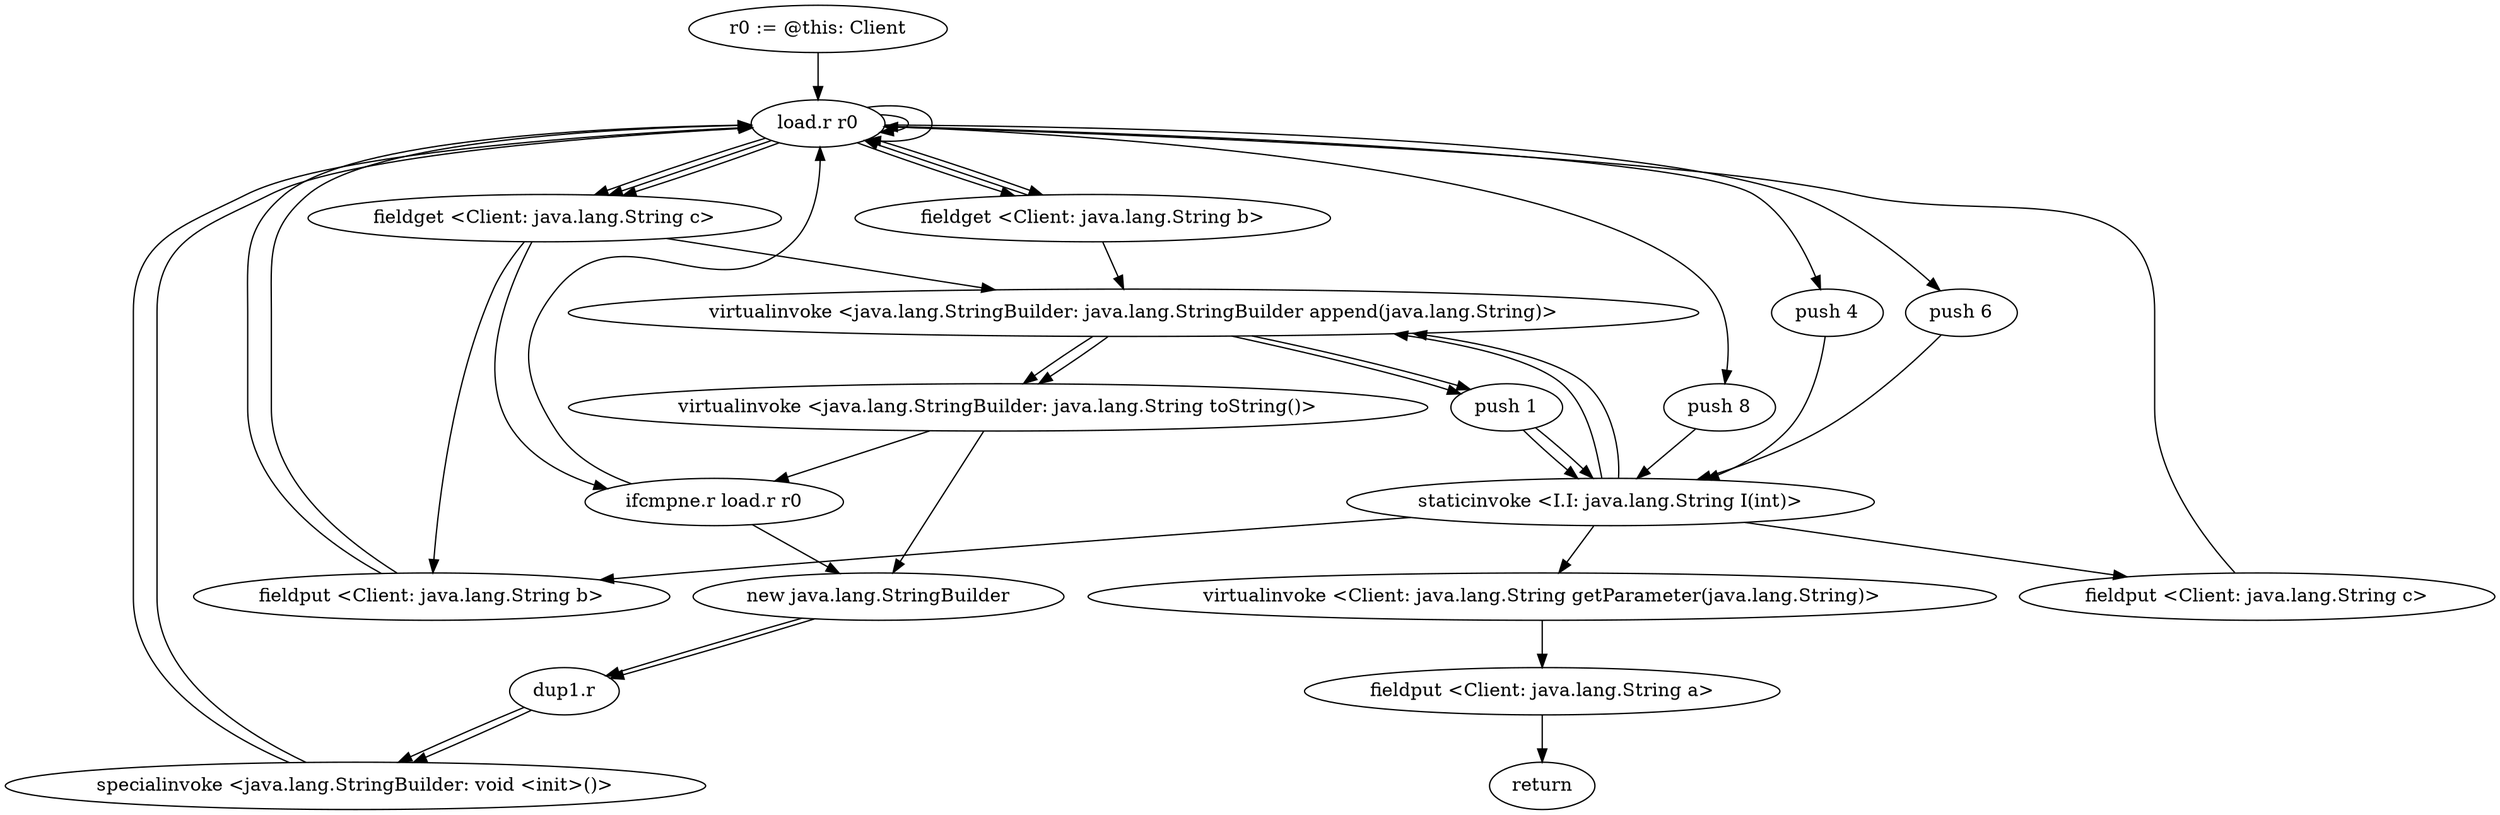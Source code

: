 digraph "" {
    "r0 := @this: Client"
    "load.r r0"
    "r0 := @this: Client"->"load.r r0";
    "fieldget <Client: java.lang.String b>"
    "load.r r0"->"fieldget <Client: java.lang.String b>";
    "fieldget <Client: java.lang.String b>"->"load.r r0";
    "fieldget <Client: java.lang.String c>"
    "load.r r0"->"fieldget <Client: java.lang.String c>";
    "ifcmpne.r load.r r0"
    "fieldget <Client: java.lang.String c>"->"ifcmpne.r load.r r0";
    "new java.lang.StringBuilder"
    "ifcmpne.r load.r r0"->"new java.lang.StringBuilder";
    "dup1.r"
    "new java.lang.StringBuilder"->"dup1.r";
    "specialinvoke <java.lang.StringBuilder: void <init>()>"
    "dup1.r"->"specialinvoke <java.lang.StringBuilder: void <init>()>";
    "specialinvoke <java.lang.StringBuilder: void <init>()>"->"load.r r0";
    "load.r r0"->"fieldget <Client: java.lang.String b>";
    "virtualinvoke <java.lang.StringBuilder: java.lang.StringBuilder append(java.lang.String)>"
    "fieldget <Client: java.lang.String b>"->"virtualinvoke <java.lang.StringBuilder: java.lang.StringBuilder append(java.lang.String)>";
    "push 1"
    "virtualinvoke <java.lang.StringBuilder: java.lang.StringBuilder append(java.lang.String)>"->"push 1";
    "staticinvoke <I.I: java.lang.String I(int)>"
    "push 1"->"staticinvoke <I.I: java.lang.String I(int)>";
    "staticinvoke <I.I: java.lang.String I(int)>"->"virtualinvoke <java.lang.StringBuilder: java.lang.StringBuilder append(java.lang.String)>";
    "virtualinvoke <java.lang.StringBuilder: java.lang.String toString()>"
    "virtualinvoke <java.lang.StringBuilder: java.lang.StringBuilder append(java.lang.String)>"->"virtualinvoke <java.lang.StringBuilder: java.lang.String toString()>";
    "virtualinvoke <java.lang.StringBuilder: java.lang.String toString()>"->"new java.lang.StringBuilder";
    "new java.lang.StringBuilder"->"dup1.r";
    "dup1.r"->"specialinvoke <java.lang.StringBuilder: void <init>()>";
    "specialinvoke <java.lang.StringBuilder: void <init>()>"->"load.r r0";
    "load.r r0"->"fieldget <Client: java.lang.String c>";
    "fieldget <Client: java.lang.String c>"->"virtualinvoke <java.lang.StringBuilder: java.lang.StringBuilder append(java.lang.String)>";
    "virtualinvoke <java.lang.StringBuilder: java.lang.StringBuilder append(java.lang.String)>"->"push 1";
    "push 1"->"staticinvoke <I.I: java.lang.String I(int)>";
    "staticinvoke <I.I: java.lang.String I(int)>"->"virtualinvoke <java.lang.StringBuilder: java.lang.StringBuilder append(java.lang.String)>";
    "virtualinvoke <java.lang.StringBuilder: java.lang.StringBuilder append(java.lang.String)>"->"virtualinvoke <java.lang.StringBuilder: java.lang.String toString()>";
    "virtualinvoke <java.lang.StringBuilder: java.lang.String toString()>"->"ifcmpne.r load.r r0";
    "ifcmpne.r load.r r0"->"load.r r0";
    "push 4"
    "load.r r0"->"push 4";
    "push 4"->"staticinvoke <I.I: java.lang.String I(int)>";
    "fieldput <Client: java.lang.String b>"
    "staticinvoke <I.I: java.lang.String I(int)>"->"fieldput <Client: java.lang.String b>";
    "fieldput <Client: java.lang.String b>"->"load.r r0";
    "push 6"
    "load.r r0"->"push 6";
    "push 6"->"staticinvoke <I.I: java.lang.String I(int)>";
    "fieldput <Client: java.lang.String c>"
    "staticinvoke <I.I: java.lang.String I(int)>"->"fieldput <Client: java.lang.String c>";
    "fieldput <Client: java.lang.String c>"->"load.r r0";
    "load.r r0"->"load.r r0";
    "load.r r0"->"fieldget <Client: java.lang.String c>";
    "fieldget <Client: java.lang.String c>"->"fieldput <Client: java.lang.String b>";
    "fieldput <Client: java.lang.String b>"->"load.r r0";
    "load.r r0"->"load.r r0";
    "push 8"
    "load.r r0"->"push 8";
    "push 8"->"staticinvoke <I.I: java.lang.String I(int)>";
    "virtualinvoke <Client: java.lang.String getParameter(java.lang.String)>"
    "staticinvoke <I.I: java.lang.String I(int)>"->"virtualinvoke <Client: java.lang.String getParameter(java.lang.String)>";
    "fieldput <Client: java.lang.String a>"
    "virtualinvoke <Client: java.lang.String getParameter(java.lang.String)>"->"fieldput <Client: java.lang.String a>";
    "return"
    "fieldput <Client: java.lang.String a>"->"return";
}

